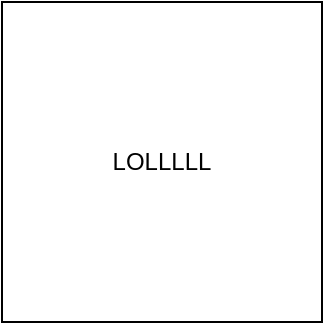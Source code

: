 <mxfile>
    <diagram id="ce5fQ5r3LD0kKzFAfxNn" name="Page-1">
        <mxGraphModel dx="898" dy="584" grid="1" gridSize="10" guides="1" tooltips="1" connect="1" arrows="1" fold="1" page="1" pageScale="1" pageWidth="850" pageHeight="1100" math="0" shadow="0">
            <root>
                <mxCell id="0"/>
                <mxCell id="1" parent="0"/>
                <mxCell id="2" value="LOLLLLL" style="whiteSpace=wrap;html=1;aspect=fixed;" vertex="1" parent="1">
                    <mxGeometry x="120" y="110" width="160" height="160" as="geometry"/>
                </mxCell>
            </root>
        </mxGraphModel>
    </diagram>
</mxfile>
